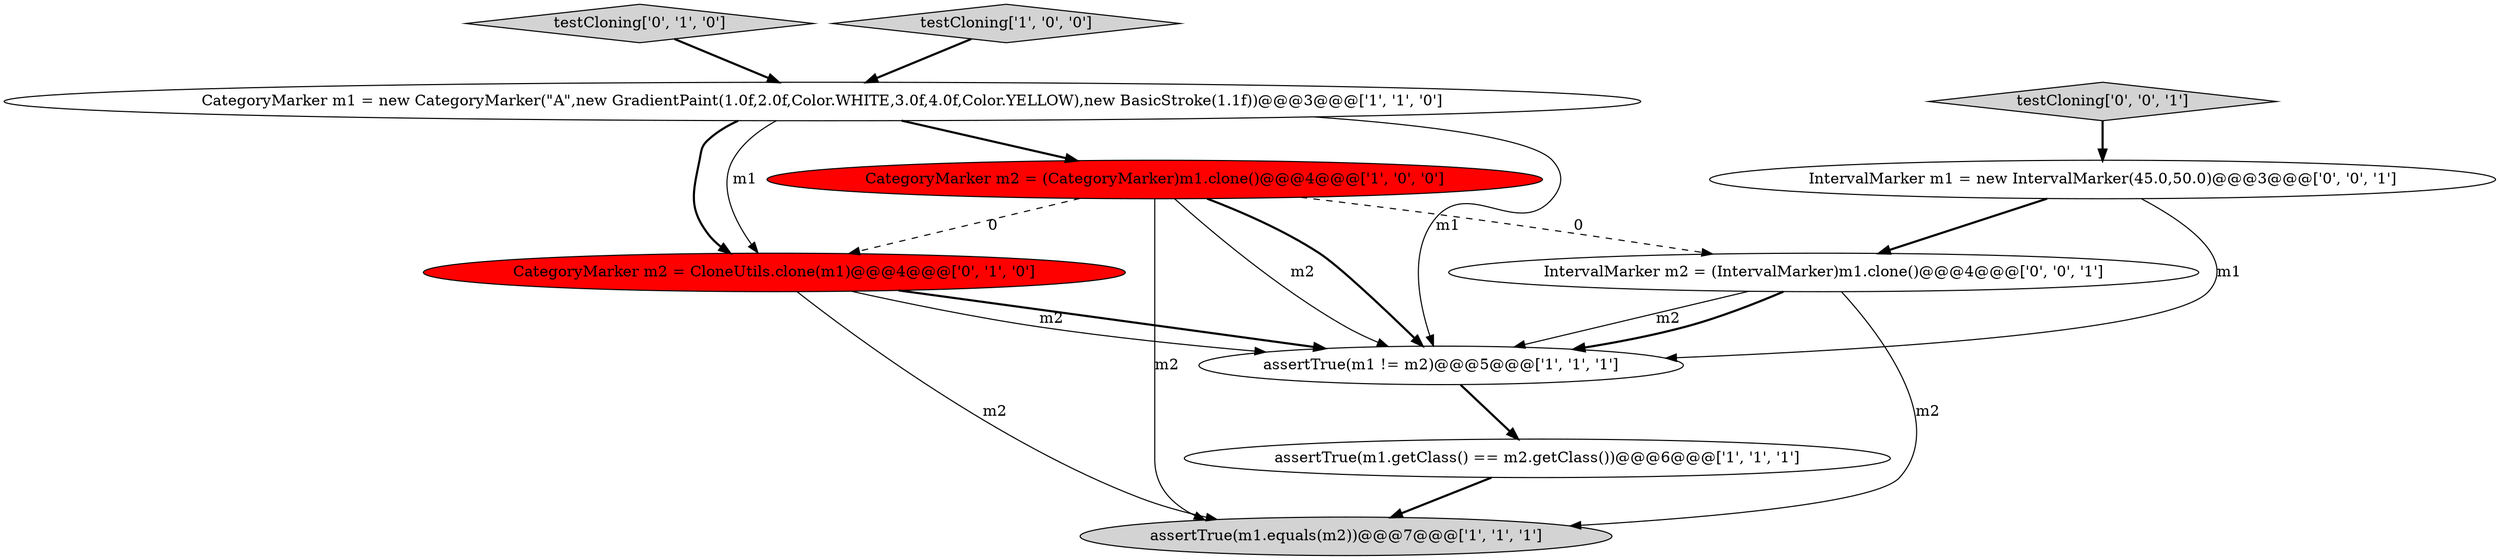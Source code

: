 digraph {
9 [style = filled, label = "IntervalMarker m1 = new IntervalMarker(45.0,50.0)@@@3@@@['0', '0', '1']", fillcolor = white, shape = ellipse image = "AAA0AAABBB3BBB"];
5 [style = filled, label = "assertTrue(m1.getClass() == m2.getClass())@@@6@@@['1', '1', '1']", fillcolor = white, shape = ellipse image = "AAA0AAABBB1BBB"];
6 [style = filled, label = "CategoryMarker m2 = CloneUtils.clone(m1)@@@4@@@['0', '1', '0']", fillcolor = red, shape = ellipse image = "AAA1AAABBB2BBB"];
1 [style = filled, label = "assertTrue(m1 != m2)@@@5@@@['1', '1', '1']", fillcolor = white, shape = ellipse image = "AAA0AAABBB1BBB"];
4 [style = filled, label = "CategoryMarker m2 = (CategoryMarker)m1.clone()@@@4@@@['1', '0', '0']", fillcolor = red, shape = ellipse image = "AAA1AAABBB1BBB"];
0 [style = filled, label = "assertTrue(m1.equals(m2))@@@7@@@['1', '1', '1']", fillcolor = lightgray, shape = ellipse image = "AAA0AAABBB1BBB"];
10 [style = filled, label = "IntervalMarker m2 = (IntervalMarker)m1.clone()@@@4@@@['0', '0', '1']", fillcolor = white, shape = ellipse image = "AAA0AAABBB3BBB"];
7 [style = filled, label = "testCloning['0', '1', '0']", fillcolor = lightgray, shape = diamond image = "AAA0AAABBB2BBB"];
8 [style = filled, label = "testCloning['0', '0', '1']", fillcolor = lightgray, shape = diamond image = "AAA0AAABBB3BBB"];
3 [style = filled, label = "testCloning['1', '0', '0']", fillcolor = lightgray, shape = diamond image = "AAA0AAABBB1BBB"];
2 [style = filled, label = "CategoryMarker m1 = new CategoryMarker(\"A\",new GradientPaint(1.0f,2.0f,Color.WHITE,3.0f,4.0f,Color.YELLOW),new BasicStroke(1.1f))@@@3@@@['1', '1', '0']", fillcolor = white, shape = ellipse image = "AAA0AAABBB1BBB"];
1->5 [style = bold, label=""];
4->0 [style = solid, label="m2"];
2->6 [style = bold, label=""];
2->1 [style = solid, label="m1"];
9->10 [style = bold, label=""];
4->6 [style = dashed, label="0"];
2->4 [style = bold, label=""];
6->1 [style = bold, label=""];
6->0 [style = solid, label="m2"];
3->2 [style = bold, label=""];
5->0 [style = bold, label=""];
10->1 [style = solid, label="m2"];
9->1 [style = solid, label="m1"];
10->0 [style = solid, label="m2"];
7->2 [style = bold, label=""];
4->1 [style = solid, label="m2"];
6->1 [style = solid, label="m2"];
8->9 [style = bold, label=""];
4->1 [style = bold, label=""];
4->10 [style = dashed, label="0"];
10->1 [style = bold, label=""];
2->6 [style = solid, label="m1"];
}
